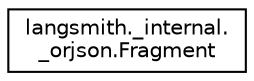 digraph "Graphical Class Hierarchy"
{
 // LATEX_PDF_SIZE
  edge [fontname="Helvetica",fontsize="10",labelfontname="Helvetica",labelfontsize="10"];
  node [fontname="Helvetica",fontsize="10",shape=record];
  rankdir="LR";
  Node0 [label="langsmith._internal.\l_orjson.Fragment",height=0.2,width=0.4,color="black", fillcolor="white", style="filled",URL="$classlangsmith_1_1__internal_1_1__orjson_1_1Fragment.html",tooltip=" "];
}
